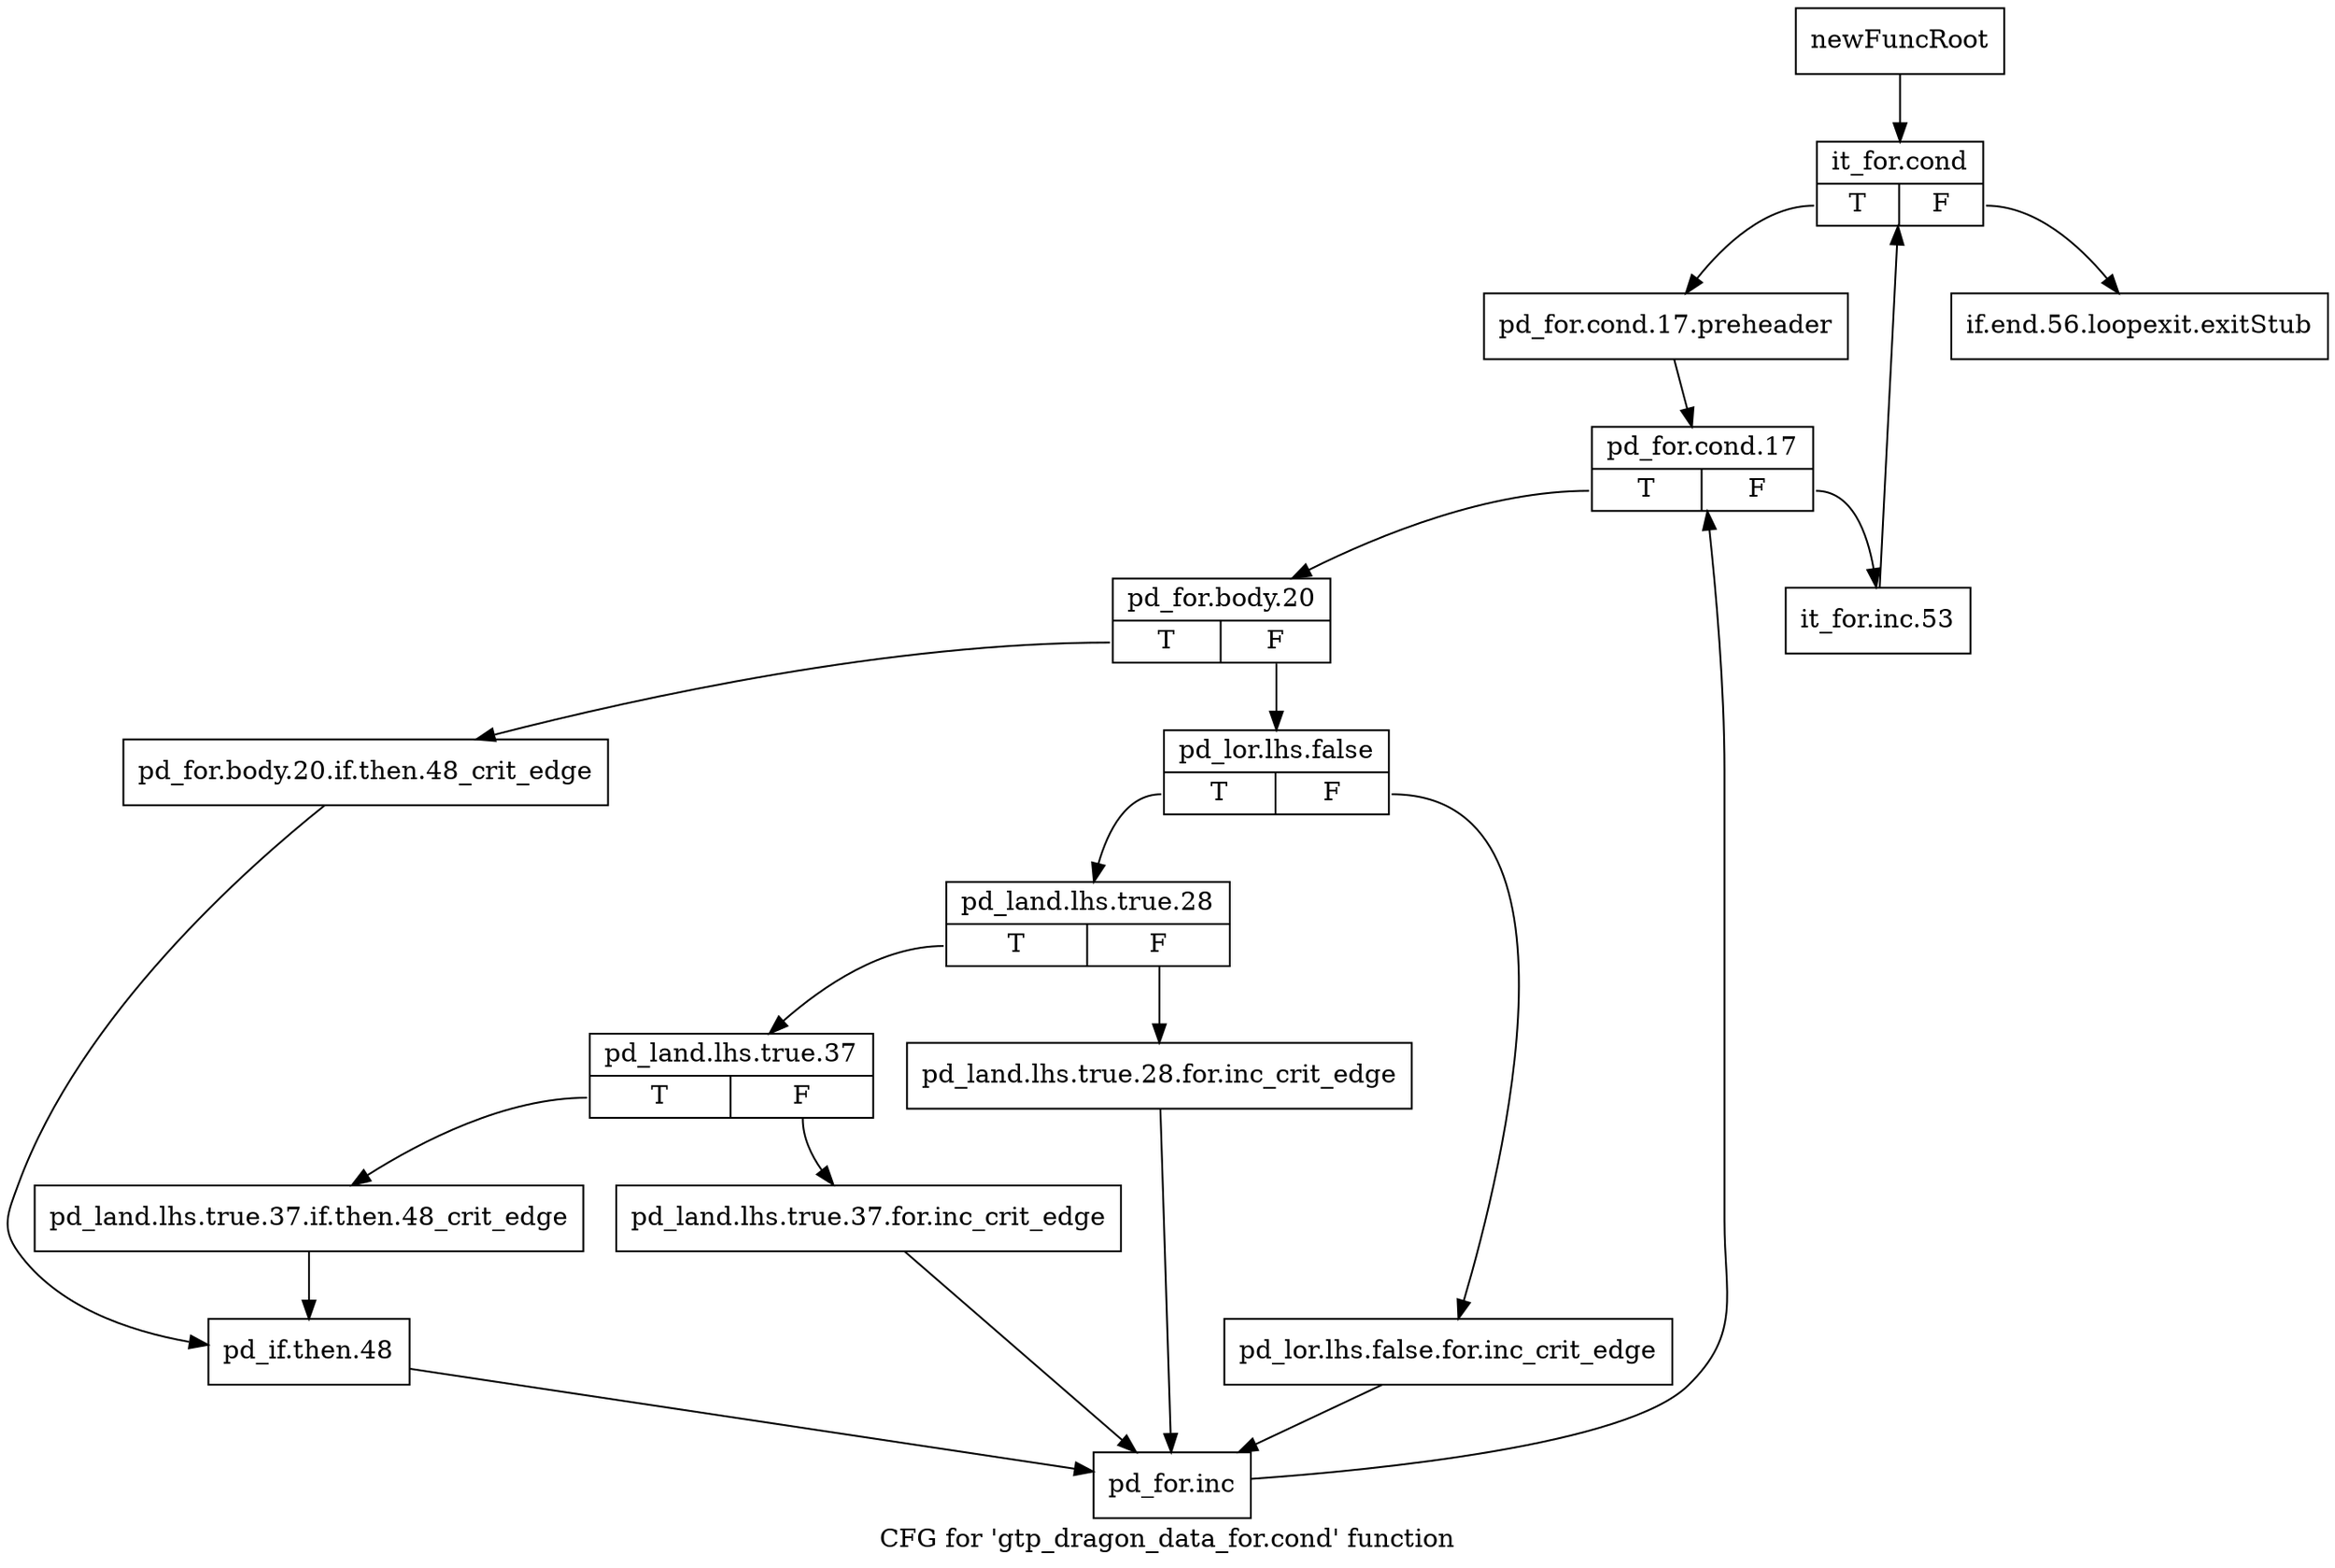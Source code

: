 digraph "CFG for 'gtp_dragon_data_for.cond' function" {
	label="CFG for 'gtp_dragon_data_for.cond' function";

	Node0x4811740 [shape=record,label="{newFuncRoot}"];
	Node0x4811740 -> Node0x48117e0;
	Node0x4811790 [shape=record,label="{if.end.56.loopexit.exitStub}"];
	Node0x48117e0 [shape=record,label="{it_for.cond|{<s0>T|<s1>F}}"];
	Node0x48117e0:s0 -> Node0x4811830;
	Node0x48117e0:s1 -> Node0x4811790;
	Node0x4811830 [shape=record,label="{pd_for.cond.17.preheader}"];
	Node0x4811830 -> Node0x4811880;
	Node0x4811880 [shape=record,label="{pd_for.cond.17|{<s0>T|<s1>F}}"];
	Node0x4811880:s0 -> Node0x4811920;
	Node0x4811880:s1 -> Node0x48118d0;
	Node0x48118d0 [shape=record,label="{it_for.inc.53}"];
	Node0x48118d0 -> Node0x48117e0;
	Node0x4811920 [shape=record,label="{pd_for.body.20|{<s0>T|<s1>F}}"];
	Node0x4811920:s0 -> Node0x4811ba0;
	Node0x4811920:s1 -> Node0x4811970;
	Node0x4811970 [shape=record,label="{pd_lor.lhs.false|{<s0>T|<s1>F}}"];
	Node0x4811970:s0 -> Node0x4811a10;
	Node0x4811970:s1 -> Node0x48119c0;
	Node0x48119c0 [shape=record,label="{pd_lor.lhs.false.for.inc_crit_edge}"];
	Node0x48119c0 -> Node0x4811c40;
	Node0x4811a10 [shape=record,label="{pd_land.lhs.true.28|{<s0>T|<s1>F}}"];
	Node0x4811a10:s0 -> Node0x4811ab0;
	Node0x4811a10:s1 -> Node0x4811a60;
	Node0x4811a60 [shape=record,label="{pd_land.lhs.true.28.for.inc_crit_edge}"];
	Node0x4811a60 -> Node0x4811c40;
	Node0x4811ab0 [shape=record,label="{pd_land.lhs.true.37|{<s0>T|<s1>F}}"];
	Node0x4811ab0:s0 -> Node0x4811b50;
	Node0x4811ab0:s1 -> Node0x4811b00;
	Node0x4811b00 [shape=record,label="{pd_land.lhs.true.37.for.inc_crit_edge}"];
	Node0x4811b00 -> Node0x4811c40;
	Node0x4811b50 [shape=record,label="{pd_land.lhs.true.37.if.then.48_crit_edge}"];
	Node0x4811b50 -> Node0x4811bf0;
	Node0x4811ba0 [shape=record,label="{pd_for.body.20.if.then.48_crit_edge}"];
	Node0x4811ba0 -> Node0x4811bf0;
	Node0x4811bf0 [shape=record,label="{pd_if.then.48}"];
	Node0x4811bf0 -> Node0x4811c40;
	Node0x4811c40 [shape=record,label="{pd_for.inc}"];
	Node0x4811c40 -> Node0x4811880;
}
